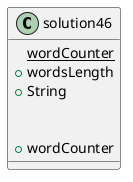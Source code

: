 @startuml
    class solution46{
       {static} wordCounter
        +wordsLength
        +String


    +wordCounter
    }
@enduml